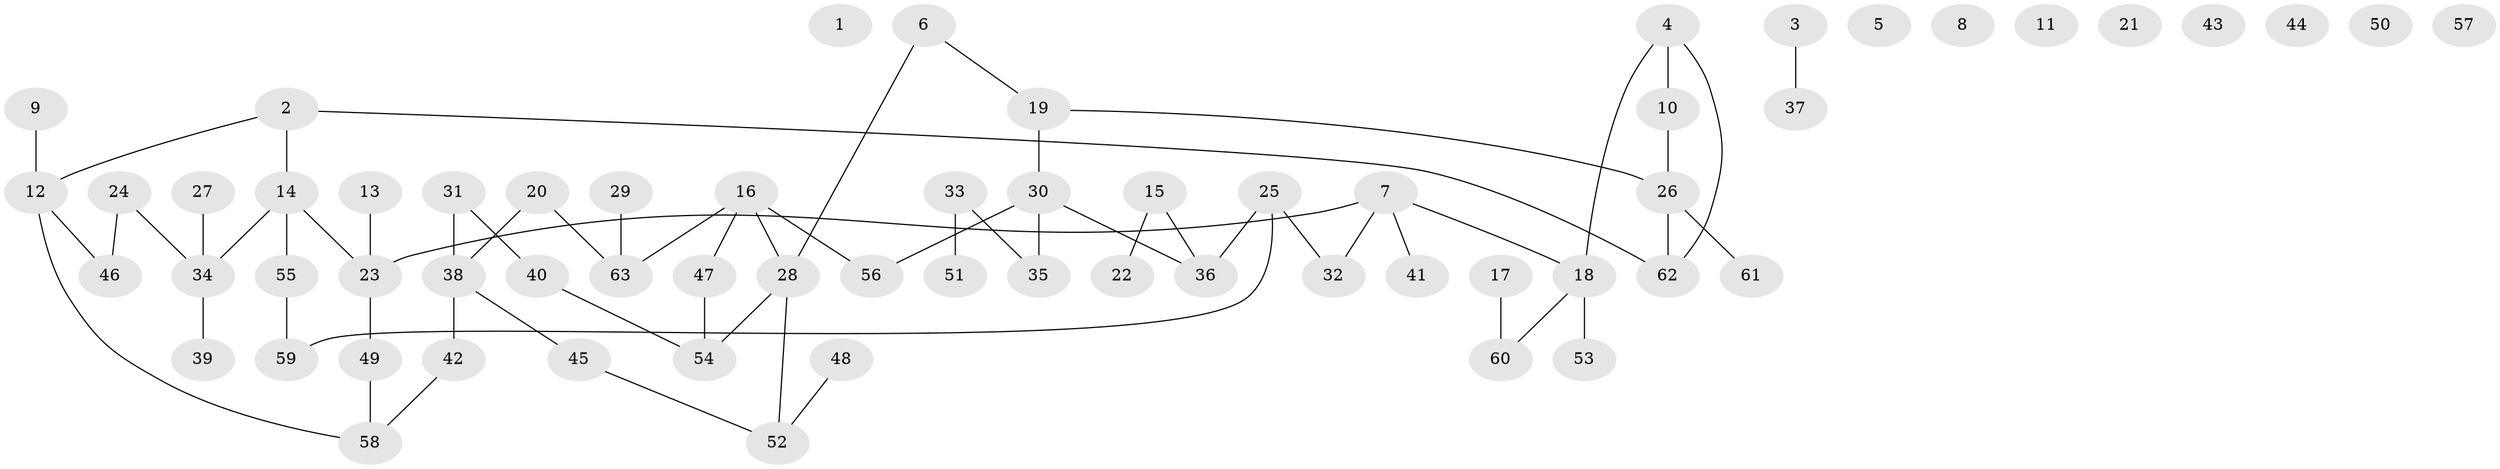 // Generated by graph-tools (version 1.1) at 2025/49/03/09/25 03:49:10]
// undirected, 63 vertices, 63 edges
graph export_dot {
graph [start="1"]
  node [color=gray90,style=filled];
  1;
  2;
  3;
  4;
  5;
  6;
  7;
  8;
  9;
  10;
  11;
  12;
  13;
  14;
  15;
  16;
  17;
  18;
  19;
  20;
  21;
  22;
  23;
  24;
  25;
  26;
  27;
  28;
  29;
  30;
  31;
  32;
  33;
  34;
  35;
  36;
  37;
  38;
  39;
  40;
  41;
  42;
  43;
  44;
  45;
  46;
  47;
  48;
  49;
  50;
  51;
  52;
  53;
  54;
  55;
  56;
  57;
  58;
  59;
  60;
  61;
  62;
  63;
  2 -- 12;
  2 -- 14;
  2 -- 62;
  3 -- 37;
  4 -- 10;
  4 -- 18;
  4 -- 62;
  6 -- 19;
  6 -- 28;
  7 -- 18;
  7 -- 23;
  7 -- 32;
  7 -- 41;
  9 -- 12;
  10 -- 26;
  12 -- 46;
  12 -- 58;
  13 -- 23;
  14 -- 23;
  14 -- 34;
  14 -- 55;
  15 -- 22;
  15 -- 36;
  16 -- 28;
  16 -- 47;
  16 -- 56;
  16 -- 63;
  17 -- 60;
  18 -- 53;
  18 -- 60;
  19 -- 26;
  19 -- 30;
  20 -- 38;
  20 -- 63;
  23 -- 49;
  24 -- 34;
  24 -- 46;
  25 -- 32;
  25 -- 36;
  25 -- 59;
  26 -- 61;
  26 -- 62;
  27 -- 34;
  28 -- 52;
  28 -- 54;
  29 -- 63;
  30 -- 35;
  30 -- 36;
  30 -- 56;
  31 -- 38;
  31 -- 40;
  33 -- 35;
  33 -- 51;
  34 -- 39;
  38 -- 42;
  38 -- 45;
  40 -- 54;
  42 -- 58;
  45 -- 52;
  47 -- 54;
  48 -- 52;
  49 -- 58;
  55 -- 59;
}
